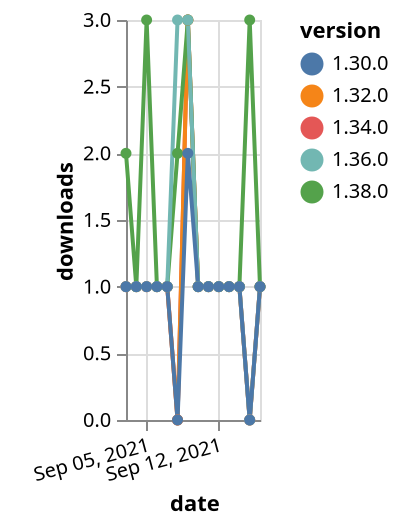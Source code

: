 {"$schema": "https://vega.github.io/schema/vega-lite/v5.json", "description": "A simple bar chart with embedded data.", "data": {"values": [{"date": "2021-09-03", "total": 183, "delta": 1, "version": "1.34.0"}, {"date": "2021-09-04", "total": 184, "delta": 1, "version": "1.34.0"}, {"date": "2021-09-05", "total": 185, "delta": 1, "version": "1.34.0"}, {"date": "2021-09-06", "total": 186, "delta": 1, "version": "1.34.0"}, {"date": "2021-09-07", "total": 187, "delta": 1, "version": "1.34.0"}, {"date": "2021-09-08", "total": 187, "delta": 0, "version": "1.34.0"}, {"date": "2021-09-09", "total": 190, "delta": 3, "version": "1.34.0"}, {"date": "2021-09-10", "total": 191, "delta": 1, "version": "1.34.0"}, {"date": "2021-09-11", "total": 192, "delta": 1, "version": "1.34.0"}, {"date": "2021-09-12", "total": 193, "delta": 1, "version": "1.34.0"}, {"date": "2021-09-13", "total": 194, "delta": 1, "version": "1.34.0"}, {"date": "2021-09-14", "total": 195, "delta": 1, "version": "1.34.0"}, {"date": "2021-09-15", "total": 195, "delta": 0, "version": "1.34.0"}, {"date": "2021-09-16", "total": 196, "delta": 1, "version": "1.34.0"}, {"date": "2021-09-03", "total": 309, "delta": 1, "version": "1.32.0"}, {"date": "2021-09-04", "total": 310, "delta": 1, "version": "1.32.0"}, {"date": "2021-09-05", "total": 311, "delta": 1, "version": "1.32.0"}, {"date": "2021-09-06", "total": 312, "delta": 1, "version": "1.32.0"}, {"date": "2021-09-07", "total": 313, "delta": 1, "version": "1.32.0"}, {"date": "2021-09-08", "total": 313, "delta": 0, "version": "1.32.0"}, {"date": "2021-09-09", "total": 316, "delta": 3, "version": "1.32.0"}, {"date": "2021-09-10", "total": 317, "delta": 1, "version": "1.32.0"}, {"date": "2021-09-11", "total": 318, "delta": 1, "version": "1.32.0"}, {"date": "2021-09-12", "total": 319, "delta": 1, "version": "1.32.0"}, {"date": "2021-09-13", "total": 320, "delta": 1, "version": "1.32.0"}, {"date": "2021-09-14", "total": 321, "delta": 1, "version": "1.32.0"}, {"date": "2021-09-15", "total": 321, "delta": 0, "version": "1.32.0"}, {"date": "2021-09-16", "total": 322, "delta": 1, "version": "1.32.0"}, {"date": "2021-09-03", "total": 175, "delta": 2, "version": "1.38.0"}, {"date": "2021-09-04", "total": 176, "delta": 1, "version": "1.38.0"}, {"date": "2021-09-05", "total": 179, "delta": 3, "version": "1.38.0"}, {"date": "2021-09-06", "total": 180, "delta": 1, "version": "1.38.0"}, {"date": "2021-09-07", "total": 181, "delta": 1, "version": "1.38.0"}, {"date": "2021-09-08", "total": 183, "delta": 2, "version": "1.38.0"}, {"date": "2021-09-09", "total": 186, "delta": 3, "version": "1.38.0"}, {"date": "2021-09-10", "total": 187, "delta": 1, "version": "1.38.0"}, {"date": "2021-09-11", "total": 188, "delta": 1, "version": "1.38.0"}, {"date": "2021-09-12", "total": 189, "delta": 1, "version": "1.38.0"}, {"date": "2021-09-13", "total": 190, "delta": 1, "version": "1.38.0"}, {"date": "2021-09-14", "total": 191, "delta": 1, "version": "1.38.0"}, {"date": "2021-09-15", "total": 194, "delta": 3, "version": "1.38.0"}, {"date": "2021-09-16", "total": 195, "delta": 1, "version": "1.38.0"}, {"date": "2021-09-03", "total": 156, "delta": 1, "version": "1.36.0"}, {"date": "2021-09-04", "total": 157, "delta": 1, "version": "1.36.0"}, {"date": "2021-09-05", "total": 158, "delta": 1, "version": "1.36.0"}, {"date": "2021-09-06", "total": 159, "delta": 1, "version": "1.36.0"}, {"date": "2021-09-07", "total": 160, "delta": 1, "version": "1.36.0"}, {"date": "2021-09-08", "total": 163, "delta": 3, "version": "1.36.0"}, {"date": "2021-09-09", "total": 166, "delta": 3, "version": "1.36.0"}, {"date": "2021-09-10", "total": 167, "delta": 1, "version": "1.36.0"}, {"date": "2021-09-11", "total": 168, "delta": 1, "version": "1.36.0"}, {"date": "2021-09-12", "total": 169, "delta": 1, "version": "1.36.0"}, {"date": "2021-09-13", "total": 170, "delta": 1, "version": "1.36.0"}, {"date": "2021-09-14", "total": 171, "delta": 1, "version": "1.36.0"}, {"date": "2021-09-15", "total": 171, "delta": 0, "version": "1.36.0"}, {"date": "2021-09-16", "total": 172, "delta": 1, "version": "1.36.0"}, {"date": "2021-09-03", "total": 236, "delta": 1, "version": "1.30.0"}, {"date": "2021-09-04", "total": 237, "delta": 1, "version": "1.30.0"}, {"date": "2021-09-05", "total": 238, "delta": 1, "version": "1.30.0"}, {"date": "2021-09-06", "total": 239, "delta": 1, "version": "1.30.0"}, {"date": "2021-09-07", "total": 240, "delta": 1, "version": "1.30.0"}, {"date": "2021-09-08", "total": 240, "delta": 0, "version": "1.30.0"}, {"date": "2021-09-09", "total": 242, "delta": 2, "version": "1.30.0"}, {"date": "2021-09-10", "total": 243, "delta": 1, "version": "1.30.0"}, {"date": "2021-09-11", "total": 244, "delta": 1, "version": "1.30.0"}, {"date": "2021-09-12", "total": 245, "delta": 1, "version": "1.30.0"}, {"date": "2021-09-13", "total": 246, "delta": 1, "version": "1.30.0"}, {"date": "2021-09-14", "total": 247, "delta": 1, "version": "1.30.0"}, {"date": "2021-09-15", "total": 247, "delta": 0, "version": "1.30.0"}, {"date": "2021-09-16", "total": 248, "delta": 1, "version": "1.30.0"}]}, "width": "container", "mark": {"type": "line", "point": {"filled": true}}, "encoding": {"x": {"field": "date", "type": "temporal", "timeUnit": "yearmonthdate", "title": "date", "axis": {"labelAngle": -15}}, "y": {"field": "delta", "type": "quantitative", "title": "downloads"}, "color": {"field": "version", "type": "nominal"}, "tooltip": {"field": "delta"}}}
